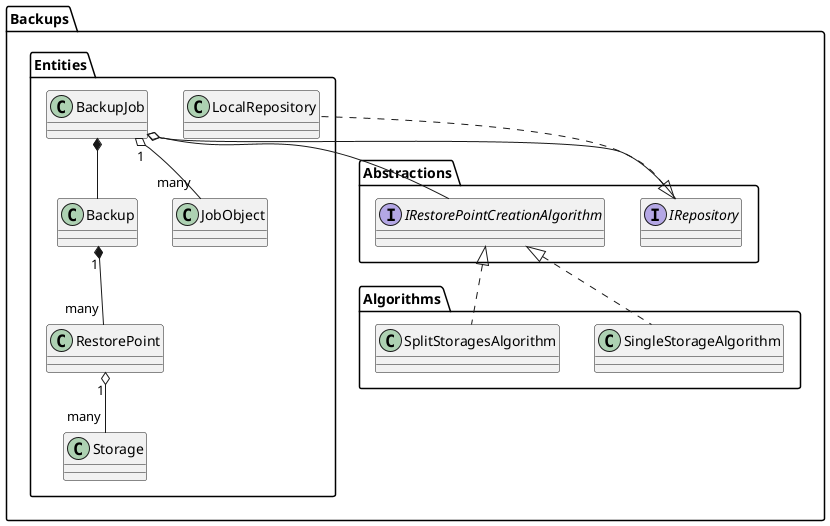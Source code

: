 ﻿@startuml
'https://plantuml.com/class-diagram

package Backups
{

    package Entities
    {
        class BackupJob
        {

        }
        
        class Backup
        {
        
        }
        
        class JobObject 
        {
        
        }
        
        class RestorePoint
        {
        
        }
        
        class Storage
        {
        
        }
        
        class LocalRepository
        {
        }

        BackupJob "1" o-- "many" JobObject
        BackupJob *-- Backup
        Backup "1" *-- "many" RestorePoint
        RestorePoint "1" o-- "many" Storage
    }
    package Algorithms
    {   
        class SingleStorageAlgorithm 
        {
        }
        
        class SplitStoragesAlgorithm
        {
        }
    }

    package Abstractions
    {
        interface IRestorePointCreationAlgorithm
        {
        }
                
        interface IRepository
        {
        }
        
        
        
        IRepository <|.. LocalRepository
        BackupJob o-- IRepository
        IRestorePointCreationAlgorithm <|.. SingleStorageAlgorithm
        IRestorePointCreationAlgorithm <|.. SplitStoragesAlgorithm
        BackupJob o-- IRestorePointCreationAlgorithm
    }

}

@enduml